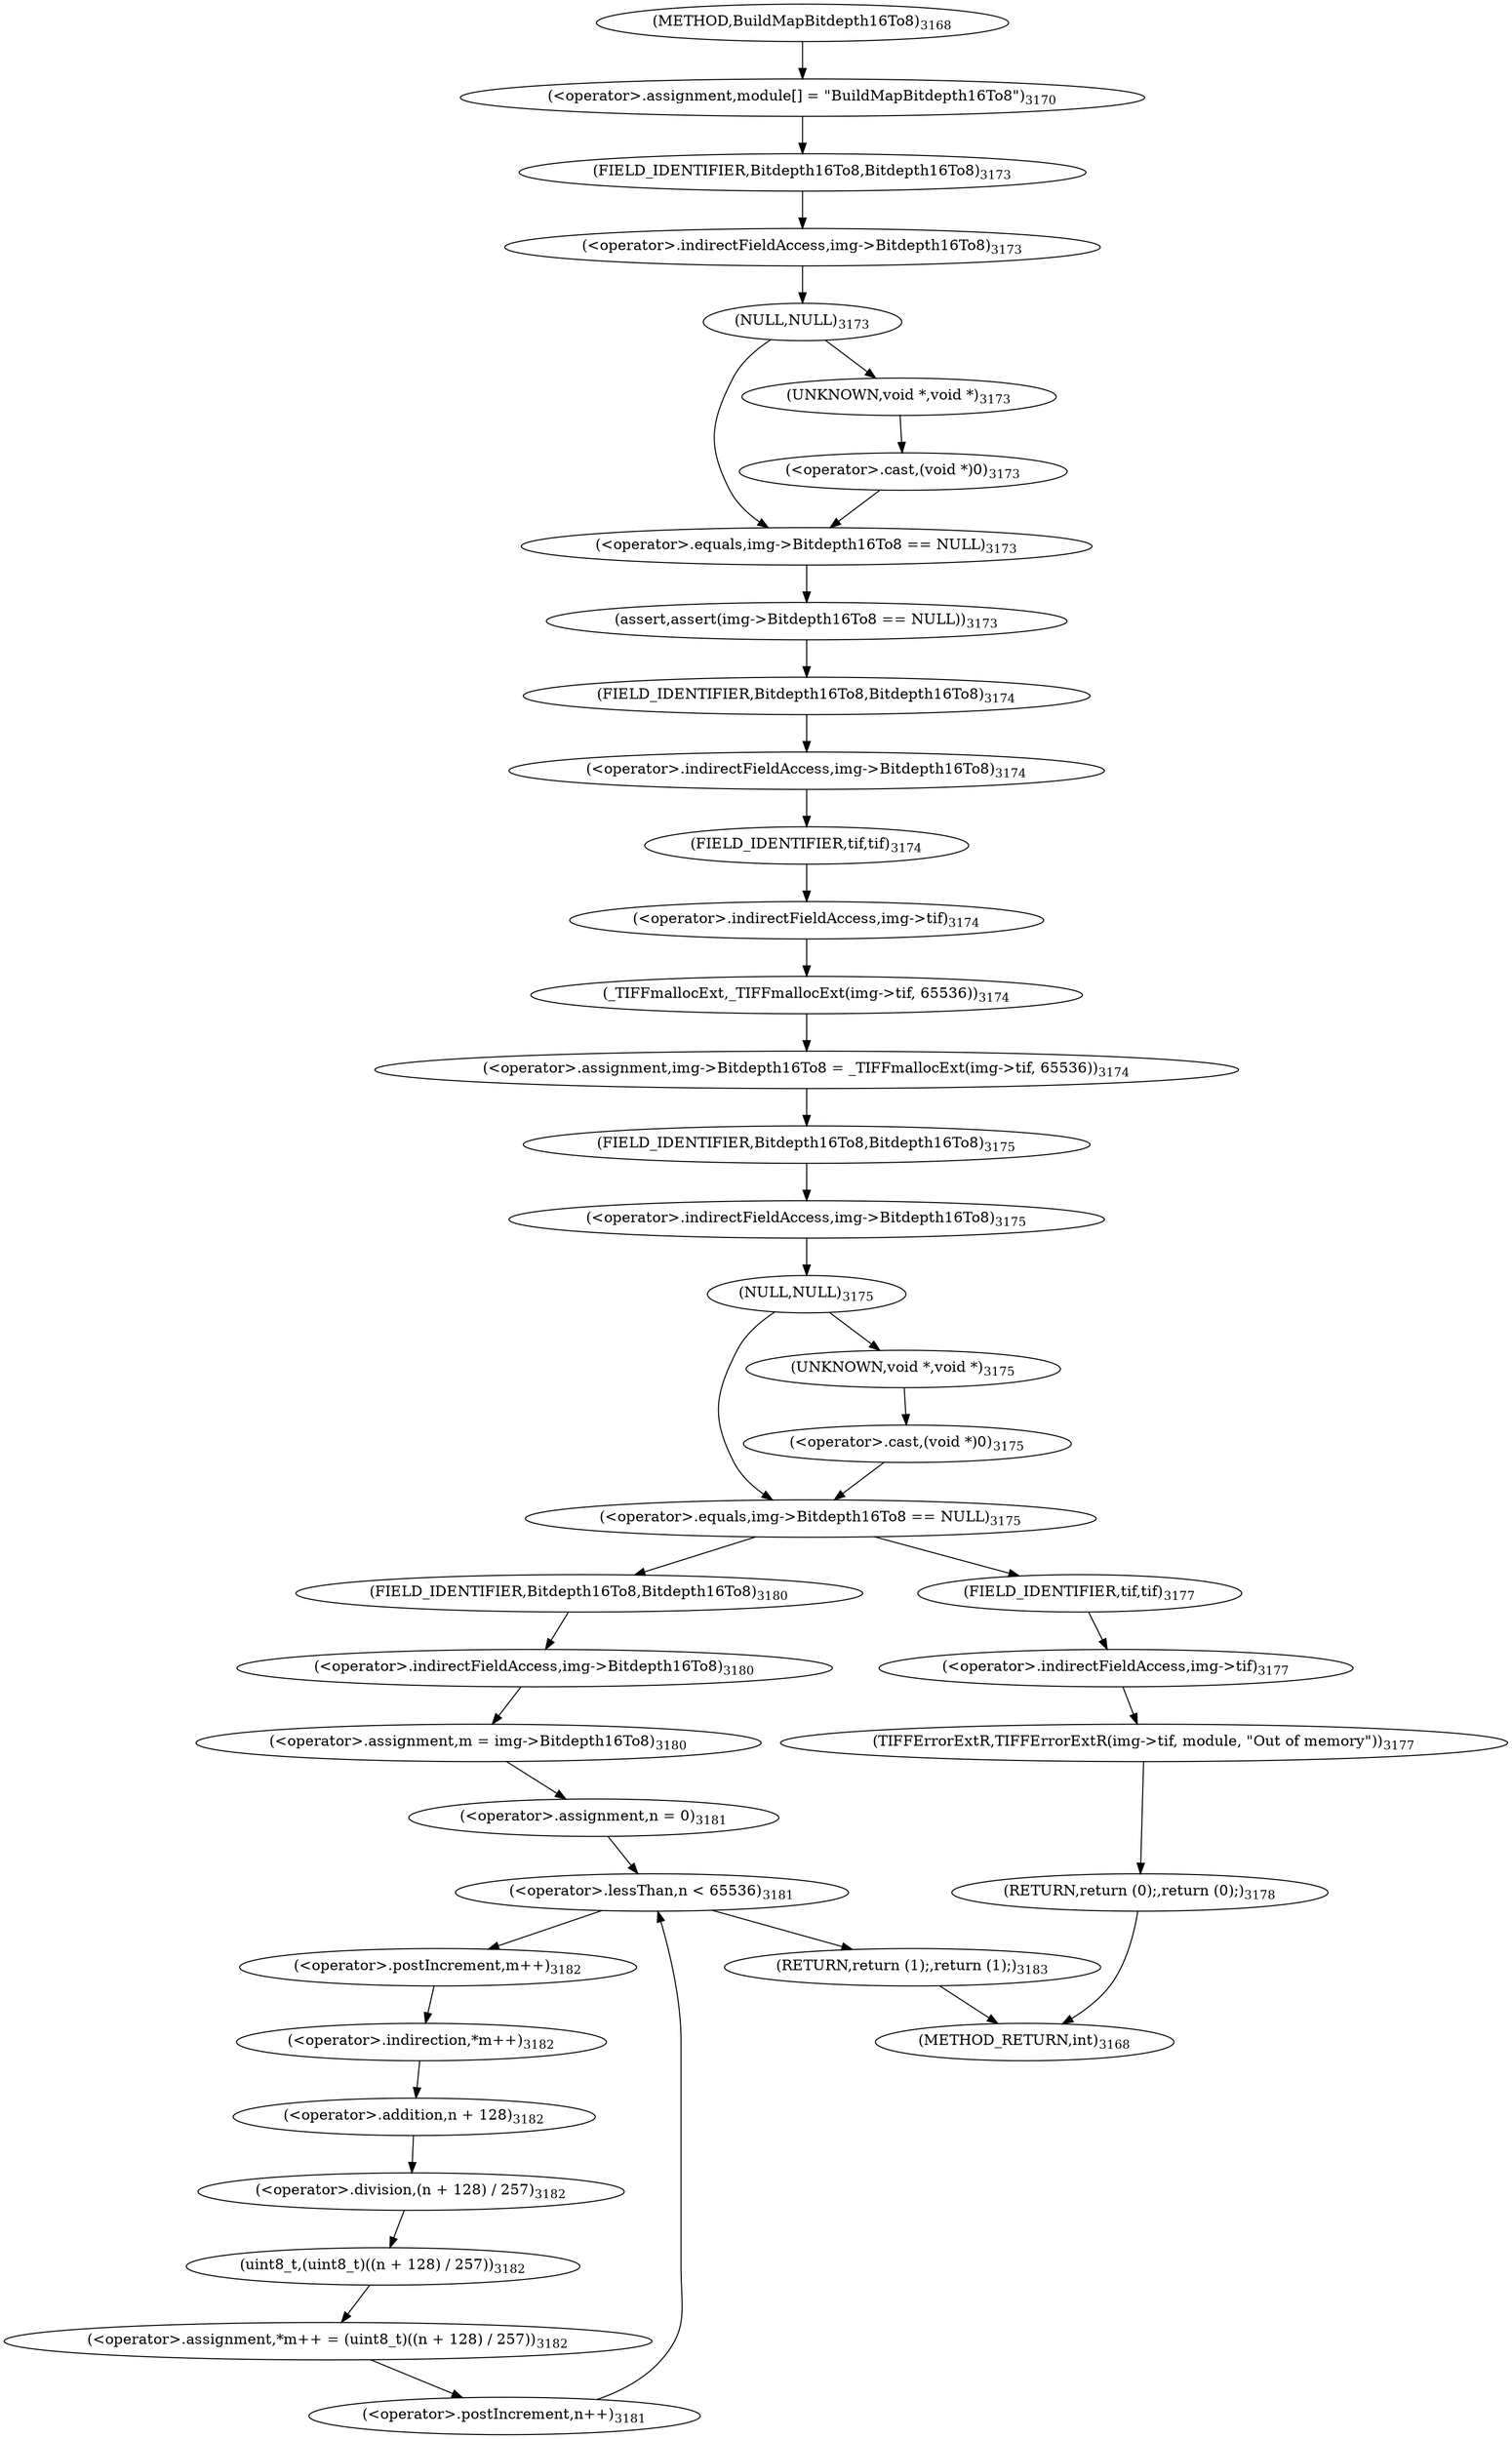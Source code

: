 digraph "BuildMapBitdepth16To8" {  
"62985" [label = <(&lt;operator&gt;.assignment,module[] = &quot;BuildMapBitdepth16To8&quot;)<SUB>3170</SUB>> ]
"62990" [label = <(assert,assert(img-&gt;Bitdepth16To8 == NULL))<SUB>3173</SUB>> ]
"63000" [label = <(&lt;operator&gt;.assignment,img-&gt;Bitdepth16To8 = _TIFFmallocExt(img-&gt;tif, 65536))<SUB>3174</SUB>> ]
"63028" [label = <(&lt;operator&gt;.assignment,m = img-&gt;Bitdepth16To8)<SUB>3180</SUB>> ]
"63053" [label = <(RETURN,return (1);,return (1);)<SUB>3183</SUB>> ]
"62991" [label = <(&lt;operator&gt;.equals,img-&gt;Bitdepth16To8 == NULL)<SUB>3173</SUB>> ]
"63001" [label = <(&lt;operator&gt;.indirectFieldAccess,img-&gt;Bitdepth16To8)<SUB>3174</SUB>> ]
"63004" [label = <(_TIFFmallocExt,_TIFFmallocExt(img-&gt;tif, 65536))<SUB>3174</SUB>> ]
"63010" [label = <(&lt;operator&gt;.equals,img-&gt;Bitdepth16To8 == NULL)<SUB>3175</SUB>> ]
"63030" [label = <(&lt;operator&gt;.indirectFieldAccess,img-&gt;Bitdepth16To8)<SUB>3180</SUB>> ]
"63038" [label = <(&lt;operator&gt;.lessThan,n &lt; 65536)<SUB>3181</SUB>> ]
"63041" [label = <(&lt;operator&gt;.postIncrement,n++)<SUB>3181</SUB>> ]
"63043" [label = <(&lt;operator&gt;.assignment,*m++ = (uint8_t)((n + 128) / 257))<SUB>3182</SUB>> ]
"62992" [label = <(&lt;operator&gt;.indirectFieldAccess,img-&gt;Bitdepth16To8)<SUB>3173</SUB>> ]
"62995" [label = <(NULL,NULL)<SUB>3173</SUB>> ]
"63003" [label = <(FIELD_IDENTIFIER,Bitdepth16To8,Bitdepth16To8)<SUB>3174</SUB>> ]
"63005" [label = <(&lt;operator&gt;.indirectFieldAccess,img-&gt;tif)<SUB>3174</SUB>> ]
"63011" [label = <(&lt;operator&gt;.indirectFieldAccess,img-&gt;Bitdepth16To8)<SUB>3175</SUB>> ]
"63014" [label = <(NULL,NULL)<SUB>3175</SUB>> ]
"63020" [label = <(TIFFErrorExtR,TIFFErrorExtR(img-&gt;tif, module, &quot;Out of memory&quot;))<SUB>3177</SUB>> ]
"63026" [label = <(RETURN,return (0);,return (0);)<SUB>3178</SUB>> ]
"63032" [label = <(FIELD_IDENTIFIER,Bitdepth16To8,Bitdepth16To8)<SUB>3180</SUB>> ]
"63035" [label = <(&lt;operator&gt;.assignment,n = 0)<SUB>3181</SUB>> ]
"63044" [label = <(&lt;operator&gt;.indirection,*m++)<SUB>3182</SUB>> ]
"63047" [label = <(uint8_t,(uint8_t)((n + 128) / 257))<SUB>3182</SUB>> ]
"62994" [label = <(FIELD_IDENTIFIER,Bitdepth16To8,Bitdepth16To8)<SUB>3173</SUB>> ]
"63007" [label = <(FIELD_IDENTIFIER,tif,tif)<SUB>3174</SUB>> ]
"63013" [label = <(FIELD_IDENTIFIER,Bitdepth16To8,Bitdepth16To8)<SUB>3175</SUB>> ]
"63021" [label = <(&lt;operator&gt;.indirectFieldAccess,img-&gt;tif)<SUB>3177</SUB>> ]
"63045" [label = <(&lt;operator&gt;.postIncrement,m++)<SUB>3182</SUB>> ]
"63048" [label = <(&lt;operator&gt;.division,(n + 128) / 257)<SUB>3182</SUB>> ]
"62997" [label = <(&lt;operator&gt;.cast,(void *)0)<SUB>3173</SUB>> ]
"63016" [label = <(&lt;operator&gt;.cast,(void *)0)<SUB>3175</SUB>> ]
"63023" [label = <(FIELD_IDENTIFIER,tif,tif)<SUB>3177</SUB>> ]
"63049" [label = <(&lt;operator&gt;.addition,n + 128)<SUB>3182</SUB>> ]
"62998" [label = <(UNKNOWN,void *,void *)<SUB>3173</SUB>> ]
"63017" [label = <(UNKNOWN,void *,void *)<SUB>3175</SUB>> ]
"62981" [label = <(METHOD,BuildMapBitdepth16To8)<SUB>3168</SUB>> ]
"63055" [label = <(METHOD_RETURN,int)<SUB>3168</SUB>> ]
  "62985" -> "62994" 
  "62990" -> "63003" 
  "63000" -> "63013" 
  "63028" -> "63035" 
  "63053" -> "63055" 
  "62991" -> "62990" 
  "63001" -> "63007" 
  "63004" -> "63000" 
  "63010" -> "63023" 
  "63010" -> "63032" 
  "63030" -> "63028" 
  "63038" -> "63045" 
  "63038" -> "63053" 
  "63041" -> "63038" 
  "63043" -> "63041" 
  "62992" -> "62995" 
  "62995" -> "62998" 
  "62995" -> "62991" 
  "63003" -> "63001" 
  "63005" -> "63004" 
  "63011" -> "63014" 
  "63014" -> "63017" 
  "63014" -> "63010" 
  "63020" -> "63026" 
  "63026" -> "63055" 
  "63032" -> "63030" 
  "63035" -> "63038" 
  "63044" -> "63049" 
  "63047" -> "63043" 
  "62994" -> "62992" 
  "63007" -> "63005" 
  "63013" -> "63011" 
  "63021" -> "63020" 
  "63045" -> "63044" 
  "63048" -> "63047" 
  "62997" -> "62991" 
  "63016" -> "63010" 
  "63023" -> "63021" 
  "63049" -> "63048" 
  "62998" -> "62997" 
  "63017" -> "63016" 
  "62981" -> "62985" 
}
